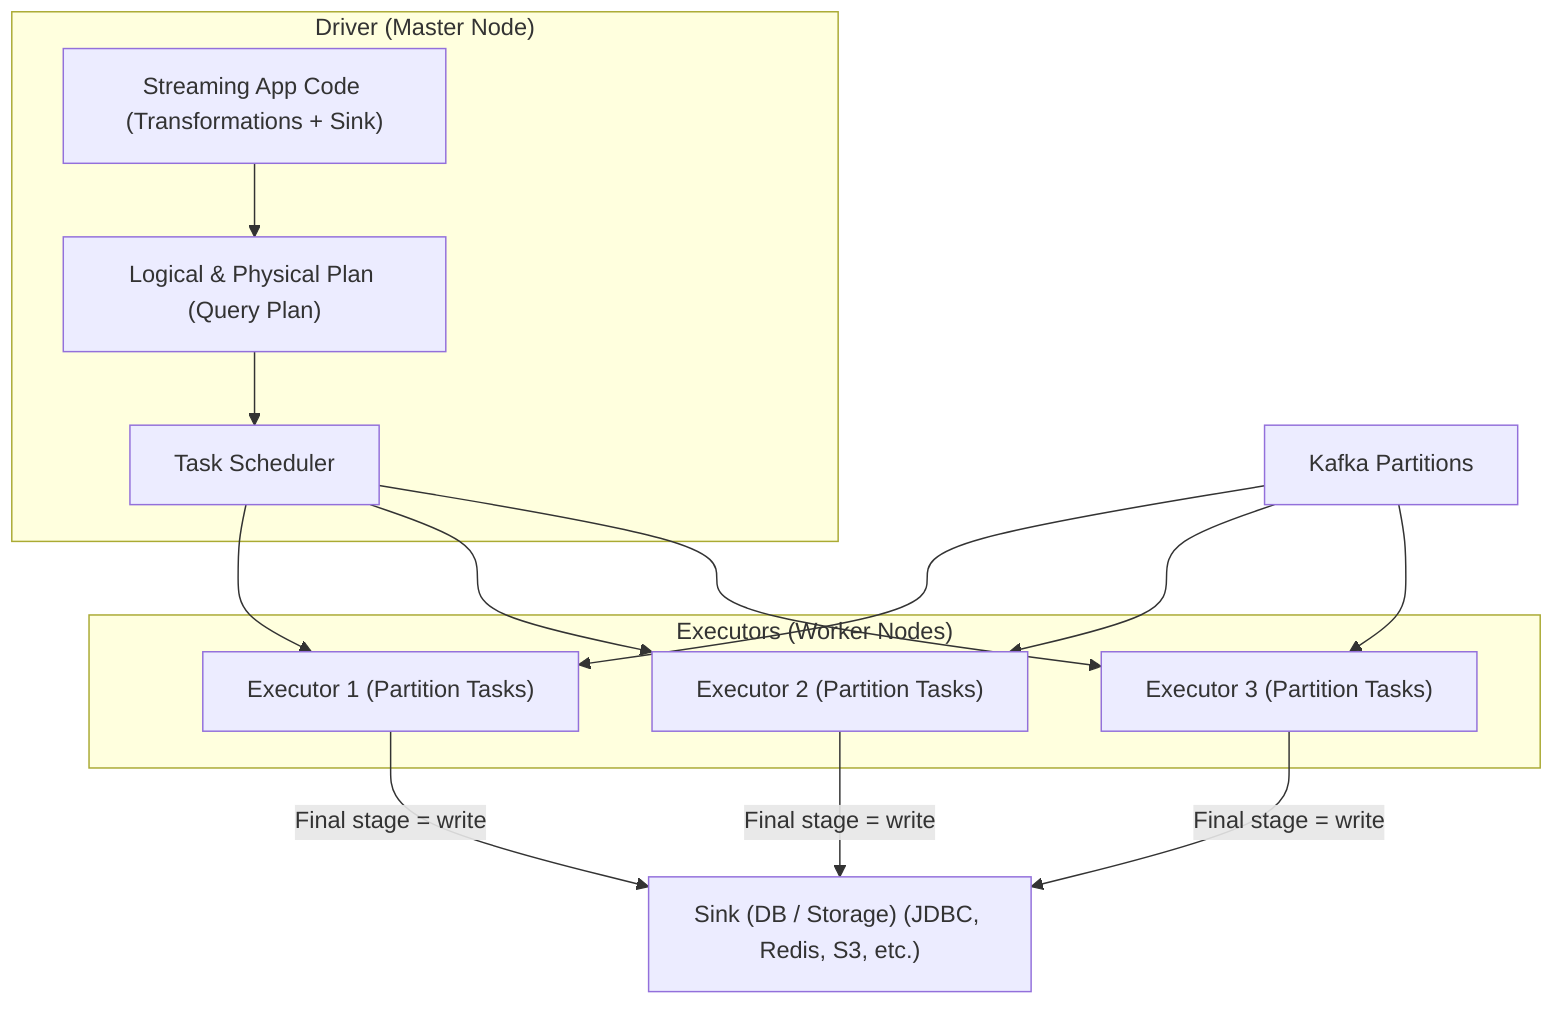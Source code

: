 flowchart TB
    subgraph MasterNode["Driver (Master Node)"]
        Code["Streaming App Code (Transformations + Sink)"]
        Planner["Logical & Physical Plan (Query Plan)"]
        Scheduler["Task Scheduler"]
    end

    subgraph WorkerNodes["Executors (Worker Nodes)"]
        E1["Executor 1 (Partition Tasks)"]
        E2["Executor 2 (Partition Tasks)"]
        E3["Executor 3 (Partition Tasks)"]
    end

    Kafka["Kafka Partitions"]
    Sink["Sink (DB / Storage) (JDBC, Redis, S3, etc.)"]

    Kafka --> E1
    Kafka --> E2
    Kafka --> E3

    Code --> Planner --> Scheduler --> E1
    Scheduler --> E2
    Scheduler --> E3

    E1 -->|"Final stage = write"| Sink
    E2 -->|"Final stage = write"| Sink
    E3 -->|"Final stage = write"| Sink